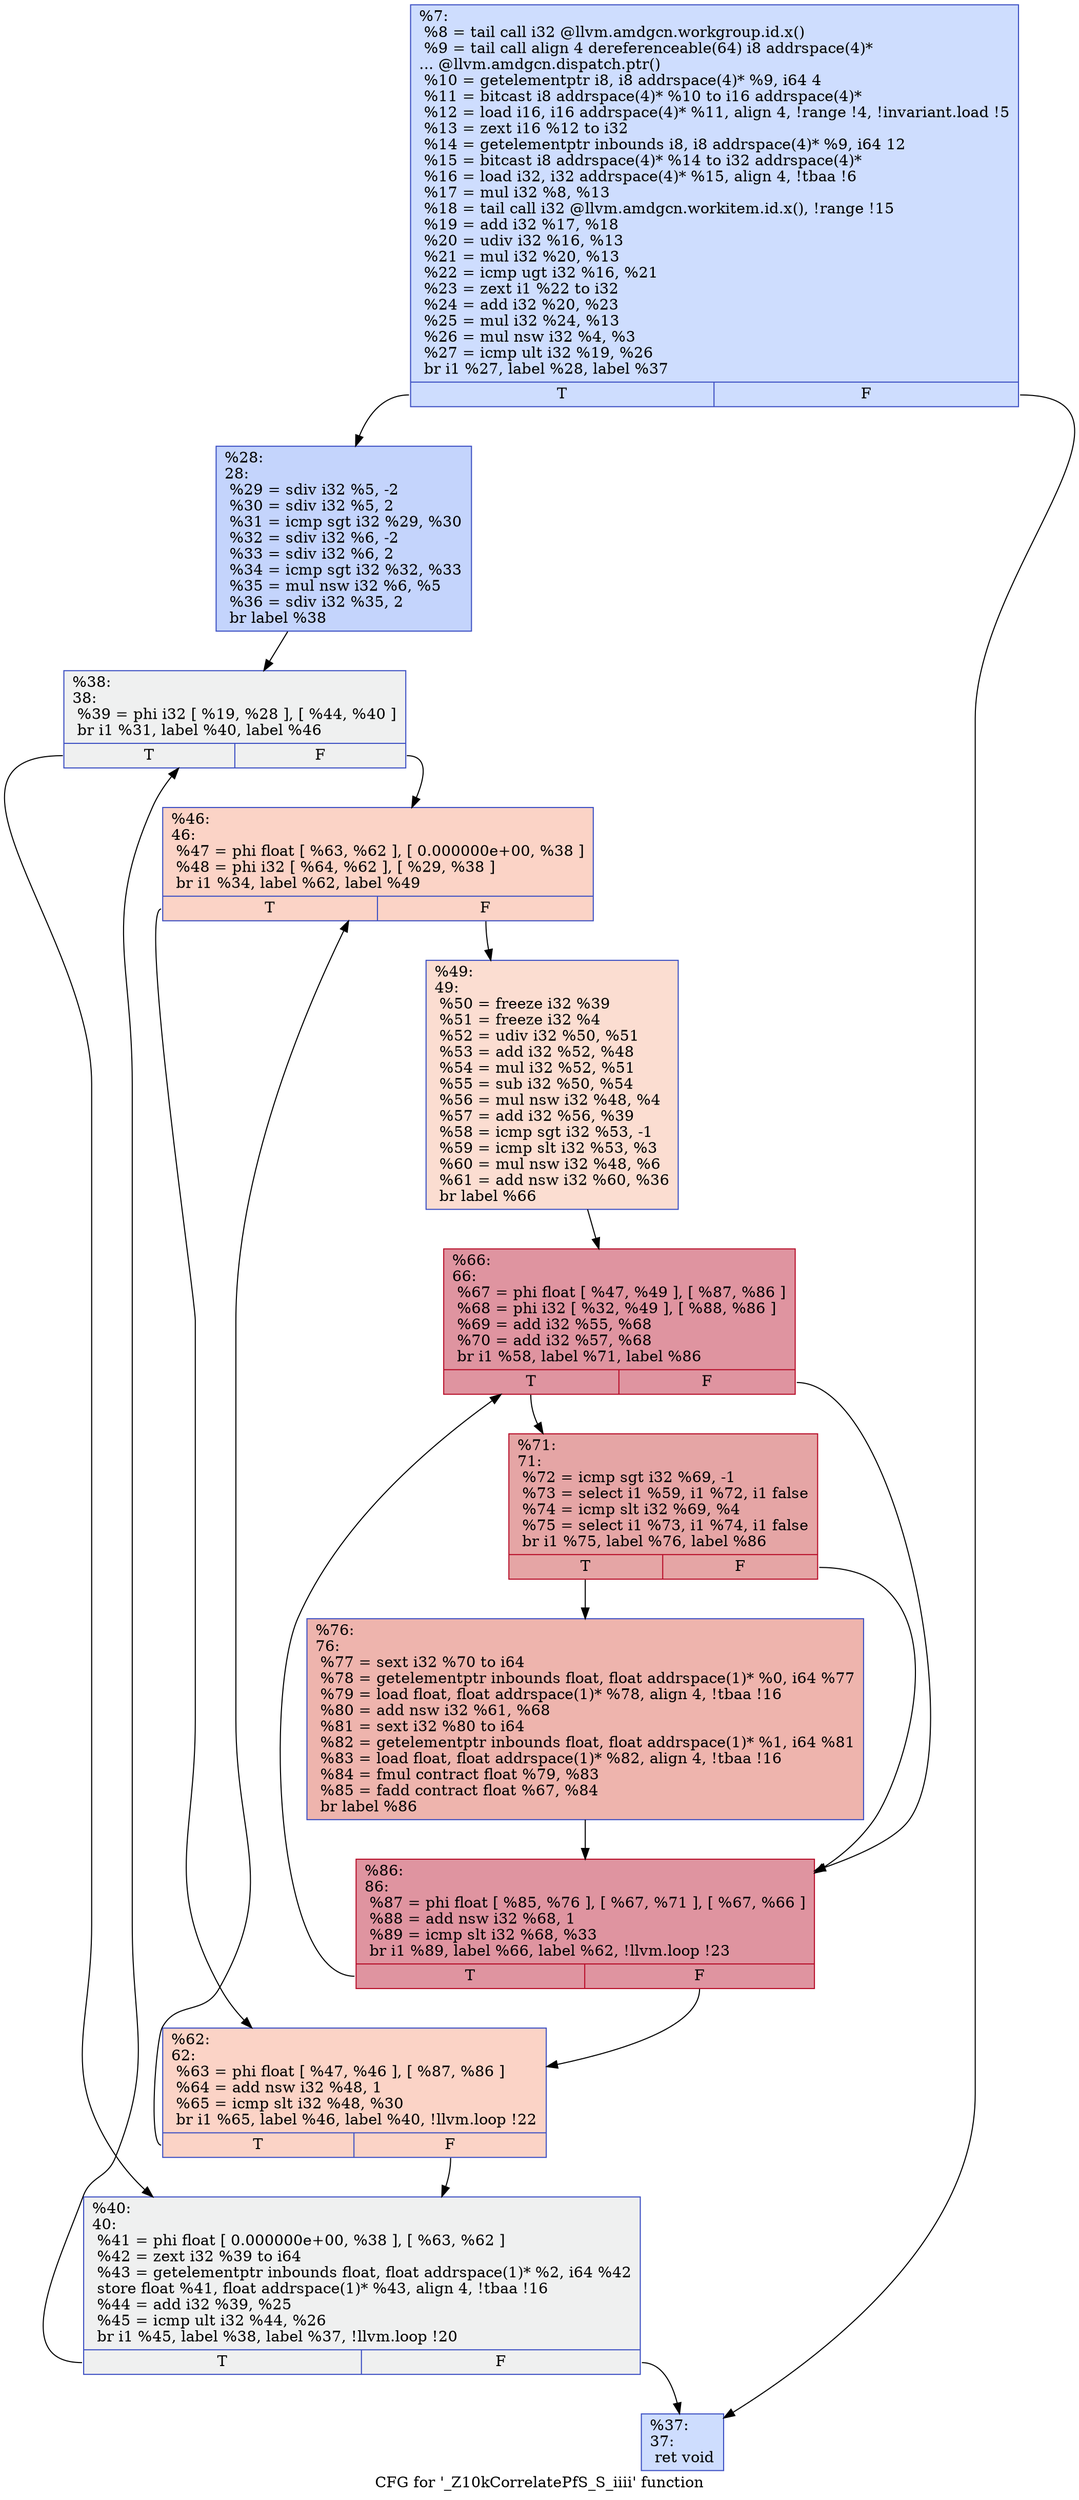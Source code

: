 digraph "CFG for '_Z10kCorrelatePfS_S_iiii' function" {
	label="CFG for '_Z10kCorrelatePfS_S_iiii' function";

	Node0x5b66e90 [shape=record,color="#3d50c3ff", style=filled, fillcolor="#8fb1fe70",label="{%7:\l  %8 = tail call i32 @llvm.amdgcn.workgroup.id.x()\l  %9 = tail call align 4 dereferenceable(64) i8 addrspace(4)*\l... @llvm.amdgcn.dispatch.ptr()\l  %10 = getelementptr i8, i8 addrspace(4)* %9, i64 4\l  %11 = bitcast i8 addrspace(4)* %10 to i16 addrspace(4)*\l  %12 = load i16, i16 addrspace(4)* %11, align 4, !range !4, !invariant.load !5\l  %13 = zext i16 %12 to i32\l  %14 = getelementptr inbounds i8, i8 addrspace(4)* %9, i64 12\l  %15 = bitcast i8 addrspace(4)* %14 to i32 addrspace(4)*\l  %16 = load i32, i32 addrspace(4)* %15, align 4, !tbaa !6\l  %17 = mul i32 %8, %13\l  %18 = tail call i32 @llvm.amdgcn.workitem.id.x(), !range !15\l  %19 = add i32 %17, %18\l  %20 = udiv i32 %16, %13\l  %21 = mul i32 %20, %13\l  %22 = icmp ugt i32 %16, %21\l  %23 = zext i1 %22 to i32\l  %24 = add i32 %20, %23\l  %25 = mul i32 %24, %13\l  %26 = mul nsw i32 %4, %3\l  %27 = icmp ult i32 %19, %26\l  br i1 %27, label %28, label %37\l|{<s0>T|<s1>F}}"];
	Node0x5b66e90:s0 -> Node0x5b69480;
	Node0x5b66e90:s1 -> Node0x5b69510;
	Node0x5b69480 [shape=record,color="#3d50c3ff", style=filled, fillcolor="#7a9df870",label="{%28:\l28:                                               \l  %29 = sdiv i32 %5, -2\l  %30 = sdiv i32 %5, 2\l  %31 = icmp sgt i32 %29, %30\l  %32 = sdiv i32 %6, -2\l  %33 = sdiv i32 %6, 2\l  %34 = icmp sgt i32 %32, %33\l  %35 = mul nsw i32 %6, %5\l  %36 = sdiv i32 %35, 2\l  br label %38\l}"];
	Node0x5b69480 -> Node0x5b68bc0;
	Node0x5b69510 [shape=record,color="#3d50c3ff", style=filled, fillcolor="#8fb1fe70",label="{%37:\l37:                                               \l  ret void\l}"];
	Node0x5b68bc0 [shape=record,color="#3d50c3ff", style=filled, fillcolor="#dbdcde70",label="{%38:\l38:                                               \l  %39 = phi i32 [ %19, %28 ], [ %44, %40 ]\l  br i1 %31, label %40, label %46\l|{<s0>T|<s1>F}}"];
	Node0x5b68bc0:s0 -> Node0x5b69d40;
	Node0x5b68bc0:s1 -> Node0x5b69e40;
	Node0x5b69d40 [shape=record,color="#3d50c3ff", style=filled, fillcolor="#dbdcde70",label="{%40:\l40:                                               \l  %41 = phi float [ 0.000000e+00, %38 ], [ %63, %62 ]\l  %42 = zext i32 %39 to i64\l  %43 = getelementptr inbounds float, float addrspace(1)* %2, i64 %42\l  store float %41, float addrspace(1)* %43, align 4, !tbaa !16\l  %44 = add i32 %39, %25\l  %45 = icmp ult i32 %44, %26\l  br i1 %45, label %38, label %37, !llvm.loop !20\l|{<s0>T|<s1>F}}"];
	Node0x5b69d40:s0 -> Node0x5b68bc0;
	Node0x5b69d40:s1 -> Node0x5b69510;
	Node0x5b69e40 [shape=record,color="#3d50c3ff", style=filled, fillcolor="#f59c7d70",label="{%46:\l46:                                               \l  %47 = phi float [ %63, %62 ], [ 0.000000e+00, %38 ]\l  %48 = phi i32 [ %64, %62 ], [ %29, %38 ]\l  br i1 %34, label %62, label %49\l|{<s0>T|<s1>F}}"];
	Node0x5b69e40:s0 -> Node0x5b6aa00;
	Node0x5b69e40:s1 -> Node0x5b6b280;
	Node0x5b6b280 [shape=record,color="#3d50c3ff", style=filled, fillcolor="#f7b39670",label="{%49:\l49:                                               \l  %50 = freeze i32 %39\l  %51 = freeze i32 %4\l  %52 = udiv i32 %50, %51\l  %53 = add i32 %52, %48\l  %54 = mul i32 %52, %51\l  %55 = sub i32 %50, %54\l  %56 = mul nsw i32 %48, %4\l  %57 = add i32 %56, %39\l  %58 = icmp sgt i32 %53, -1\l  %59 = icmp slt i32 %53, %3\l  %60 = mul nsw i32 %48, %6\l  %61 = add nsw i32 %60, %36\l  br label %66\l}"];
	Node0x5b6b280 -> Node0x5b6ba40;
	Node0x5b6aa00 [shape=record,color="#3d50c3ff", style=filled, fillcolor="#f59c7d70",label="{%62:\l62:                                               \l  %63 = phi float [ %47, %46 ], [ %87, %86 ]\l  %64 = add nsw i32 %48, 1\l  %65 = icmp slt i32 %48, %30\l  br i1 %65, label %46, label %40, !llvm.loop !22\l|{<s0>T|<s1>F}}"];
	Node0x5b6aa00:s0 -> Node0x5b69e40;
	Node0x5b6aa00:s1 -> Node0x5b69d40;
	Node0x5b6ba40 [shape=record,color="#b70d28ff", style=filled, fillcolor="#b70d2870",label="{%66:\l66:                                               \l  %67 = phi float [ %47, %49 ], [ %87, %86 ]\l  %68 = phi i32 [ %32, %49 ], [ %88, %86 ]\l  %69 = add i32 %55, %68\l  %70 = add i32 %57, %68\l  br i1 %58, label %71, label %86\l|{<s0>T|<s1>F}}"];
	Node0x5b6ba40:s0 -> Node0x5b6c390;
	Node0x5b6ba40:s1 -> Node0x5b6bb30;
	Node0x5b6c390 [shape=record,color="#b70d28ff", style=filled, fillcolor="#c5333470",label="{%71:\l71:                                               \l  %72 = icmp sgt i32 %69, -1\l  %73 = select i1 %59, i1 %72, i1 false\l  %74 = icmp slt i32 %69, %4\l  %75 = select i1 %73, i1 %74, i1 false\l  br i1 %75, label %76, label %86\l|{<s0>T|<s1>F}}"];
	Node0x5b6c390:s0 -> Node0x5b6c780;
	Node0x5b6c390:s1 -> Node0x5b6bb30;
	Node0x5b6c780 [shape=record,color="#3d50c3ff", style=filled, fillcolor="#d8564670",label="{%76:\l76:                                               \l  %77 = sext i32 %70 to i64\l  %78 = getelementptr inbounds float, float addrspace(1)* %0, i64 %77\l  %79 = load float, float addrspace(1)* %78, align 4, !tbaa !16\l  %80 = add nsw i32 %61, %68\l  %81 = sext i32 %80 to i64\l  %82 = getelementptr inbounds float, float addrspace(1)* %1, i64 %81\l  %83 = load float, float addrspace(1)* %82, align 4, !tbaa !16\l  %84 = fmul contract float %79, %83\l  %85 = fadd contract float %67, %84\l  br label %86\l}"];
	Node0x5b6c780 -> Node0x5b6bb30;
	Node0x5b6bb30 [shape=record,color="#b70d28ff", style=filled, fillcolor="#b70d2870",label="{%86:\l86:                                               \l  %87 = phi float [ %85, %76 ], [ %67, %71 ], [ %67, %66 ]\l  %88 = add nsw i32 %68, 1\l  %89 = icmp slt i32 %68, %33\l  br i1 %89, label %66, label %62, !llvm.loop !23\l|{<s0>T|<s1>F}}"];
	Node0x5b6bb30:s0 -> Node0x5b6ba40;
	Node0x5b6bb30:s1 -> Node0x5b6aa00;
}
